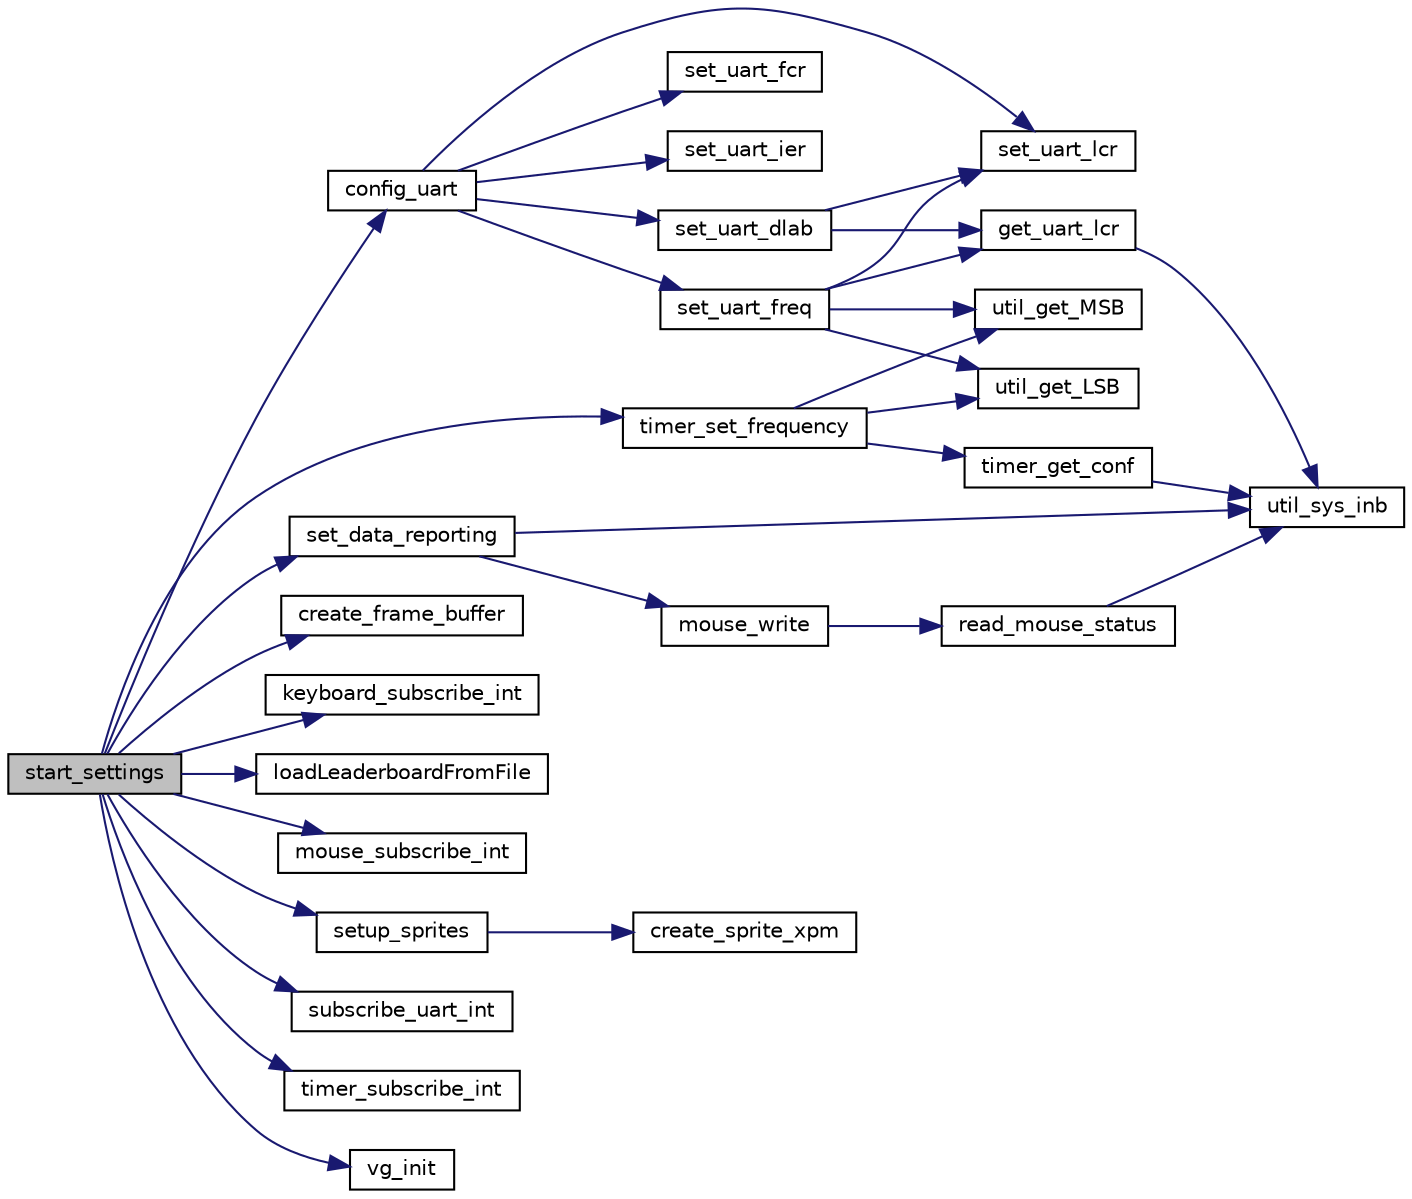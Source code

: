 digraph "start_settings"
{
 // LATEX_PDF_SIZE
  edge [fontname="Helvetica",fontsize="10",labelfontname="Helvetica",labelfontsize="10"];
  node [fontname="Helvetica",fontsize="10",shape=record];
  rankdir="LR";
  Node1 [label="start_settings",height=0.2,width=0.4,color="black", fillcolor="grey75", style="filled", fontcolor="black",tooltip=" "];
  Node1 -> Node2 [color="midnightblue",fontsize="10",style="solid"];
  Node2 [label="config_uart",height=0.2,width=0.4,color="black", fillcolor="white", style="filled",URL="$ser__port_8c.html#aa403e44f6e56888f9edd1a920121800b",tooltip="Configures the UART with the desired settings."];
  Node2 -> Node3 [color="midnightblue",fontsize="10",style="solid"];
  Node3 [label="set_uart_dlab",height=0.2,width=0.4,color="black", fillcolor="white", style="filled",URL="$ser__port_8c.html#aa36c182d20911549cf07bc7aa974fdc2",tooltip="Sets the DLAB (Divisor Latch Access Bit) of the UART."];
  Node3 -> Node4 [color="midnightblue",fontsize="10",style="solid"];
  Node4 [label="get_uart_lcr",height=0.2,width=0.4,color="black", fillcolor="white", style="filled",URL="$ser__port_8c.html#a60b614bf9ab6b52f3449d58092a079b3",tooltip="Retrieves the value of the LCR (Line Control Register) of the UART."];
  Node4 -> Node5 [color="midnightblue",fontsize="10",style="solid"];
  Node5 [label="util_sys_inb",height=0.2,width=0.4,color="black", fillcolor="white", style="filled",URL="$utils_8c.html#a79a031a8611f5b2d6afa4158e92b0fb4",tooltip="Reads a byte from the specified port."];
  Node3 -> Node6 [color="midnightblue",fontsize="10",style="solid"];
  Node6 [label="set_uart_lcr",height=0.2,width=0.4,color="black", fillcolor="white", style="filled",URL="$ser__port_8c.html#ab805c19f9ac6d19b13da5055c077ab84",tooltip="Sets the LCR (Line Control Register) of the UART."];
  Node2 -> Node7 [color="midnightblue",fontsize="10",style="solid"];
  Node7 [label="set_uart_fcr",height=0.2,width=0.4,color="black", fillcolor="white", style="filled",URL="$ser__port_8c.html#a0d3a14a7a11e780049df692f812538cf",tooltip="Sets the FCR (FIFO Control Register) of the UART."];
  Node2 -> Node8 [color="midnightblue",fontsize="10",style="solid"];
  Node8 [label="set_uart_freq",height=0.2,width=0.4,color="black", fillcolor="white", style="filled",URL="$ser__port_8c.html#accd333f913935c67629d07be7c894f30",tooltip="Sets the frequency of the UART."];
  Node8 -> Node4 [color="midnightblue",fontsize="10",style="solid"];
  Node8 -> Node6 [color="midnightblue",fontsize="10",style="solid"];
  Node8 -> Node9 [color="midnightblue",fontsize="10",style="solid"];
  Node9 [label="util_get_LSB",height=0.2,width=0.4,color="black", fillcolor="white", style="filled",URL="$utils_8c.html#a81621440b3d65680979425e39aa8c789",tooltip="Retrieves the least significant byte from a 16-bit value."];
  Node8 -> Node10 [color="midnightblue",fontsize="10",style="solid"];
  Node10 [label="util_get_MSB",height=0.2,width=0.4,color="black", fillcolor="white", style="filled",URL="$utils_8c.html#a6a880076cd2ec468834438b6e0c58836",tooltip="Retrieves the most significant byte from a 16-bit value."];
  Node2 -> Node11 [color="midnightblue",fontsize="10",style="solid"];
  Node11 [label="set_uart_ier",height=0.2,width=0.4,color="black", fillcolor="white", style="filled",URL="$ser__port_8c.html#a3333340fe13535c025e6c3befe26fd84",tooltip="Sets the IER (Interrupt Enable Register) of the UART."];
  Node2 -> Node6 [color="midnightblue",fontsize="10",style="solid"];
  Node1 -> Node12 [color="midnightblue",fontsize="10",style="solid"];
  Node12 [label="create_frame_buffer",height=0.2,width=0.4,color="black", fillcolor="white", style="filled",URL="$base__frame_8c.html#ab00d8022c641562da3becc117fb15bbc",tooltip="Creates a frame buffer with the specified width, height, and bytes per pixel."];
  Node1 -> Node13 [color="midnightblue",fontsize="10",style="solid"];
  Node13 [label="keyboard_subscribe_int",height=0.2,width=0.4,color="black", fillcolor="white", style="filled",URL="$keyboard_8c.html#a178b1db0b319dccad2840cc3fd273132",tooltip="Subscribes to keyboard interrupts."];
  Node1 -> Node14 [color="midnightblue",fontsize="10",style="solid"];
  Node14 [label="loadLeaderboardFromFile",height=0.2,width=0.4,color="black", fillcolor="white", style="filled",URL="$model_8c.html#aadcc26083caf604e98eeedac891f65ff",tooltip="Loads the leaderboard values from a file."];
  Node1 -> Node15 [color="midnightblue",fontsize="10",style="solid"];
  Node15 [label="mouse_subscribe_int",height=0.2,width=0.4,color="black", fillcolor="white", style="filled",URL="$mouse_8c.html#a314c3d6d09fa5668c948fde6037b5882",tooltip="Subscribes to mouse interrupts."];
  Node1 -> Node16 [color="midnightblue",fontsize="10",style="solid"];
  Node16 [label="set_data_reporting",height=0.2,width=0.4,color="black", fillcolor="white", style="filled",URL="$mouse_8c.html#a3e5f6aef5542c6a30bdf74bcddeb3f1d",tooltip="Enables or disables data reporting from the mouse."];
  Node16 -> Node17 [color="midnightblue",fontsize="10",style="solid"];
  Node17 [label="mouse_write",height=0.2,width=0.4,color="black", fillcolor="white", style="filled",URL="$kbc_8c.html#a27ea4b97f35e05614f292a23a0dce3c5",tooltip="Writes a command to the mouse."];
  Node17 -> Node18 [color="midnightblue",fontsize="10",style="solid"];
  Node18 [label="read_mouse_status",height=0.2,width=0.4,color="black", fillcolor="white", style="filled",URL="$kbc_8c.html#a05ba0954260bbefa9d8abb7715d5c252",tooltip="Reads the mouse status."];
  Node18 -> Node5 [color="midnightblue",fontsize="10",style="solid"];
  Node16 -> Node5 [color="midnightblue",fontsize="10",style="solid"];
  Node1 -> Node19 [color="midnightblue",fontsize="10",style="solid"];
  Node19 [label="setup_sprites",height=0.2,width=0.4,color="black", fillcolor="white", style="filled",URL="$model_8c.html#a834200084177d31e41dd9b28754a3312",tooltip="Sets up the sprites."];
  Node19 -> Node20 [color="midnightblue",fontsize="10",style="solid"];
  Node20 [label="create_sprite_xpm",height=0.2,width=0.4,color="black", fillcolor="white", style="filled",URL="$sprite_8c.html#a632aa689a0339b3558dadac05df9e5da",tooltip="Creates a sprite from an XPM map."];
  Node1 -> Node21 [color="midnightblue",fontsize="10",style="solid"];
  Node21 [label="subscribe_uart_int",height=0.2,width=0.4,color="black", fillcolor="white", style="filled",URL="$ser__port_8c.html#ac3610e3ed951909fbe9c72c852b01967",tooltip="Subscribes to UART interrupts."];
  Node1 -> Node22 [color="midnightblue",fontsize="10",style="solid"];
  Node22 [label="timer_set_frequency",height=0.2,width=0.4,color="black", fillcolor="white", style="filled",URL="$timer_8c.html#af2c04fa8e97ffa748fd3f612886a92a7",tooltip=" "];
  Node22 -> Node23 [color="midnightblue",fontsize="10",style="solid"];
  Node23 [label="timer_get_conf",height=0.2,width=0.4,color="black", fillcolor="white", style="filled",URL="$timer_8c.html#a703c60b40c8c49607d6ecb6fef82d27a",tooltip=" "];
  Node23 -> Node5 [color="midnightblue",fontsize="10",style="solid"];
  Node22 -> Node9 [color="midnightblue",fontsize="10",style="solid"];
  Node22 -> Node10 [color="midnightblue",fontsize="10",style="solid"];
  Node1 -> Node24 [color="midnightblue",fontsize="10",style="solid"];
  Node24 [label="timer_subscribe_int",height=0.2,width=0.4,color="black", fillcolor="white", style="filled",URL="$timer_8c.html#ac57a7e1140a7e00ad95ac5488d2a671b",tooltip=" "];
  Node1 -> Node25 [color="midnightblue",fontsize="10",style="solid"];
  Node25 [label="vg_init",height=0.2,width=0.4,color="black", fillcolor="white", style="filled",URL="$graphics__card_8c.html#aa6c1ff5024cd4d15e476bce487584daa",tooltip="Initializes the video graphics mode."];
}
